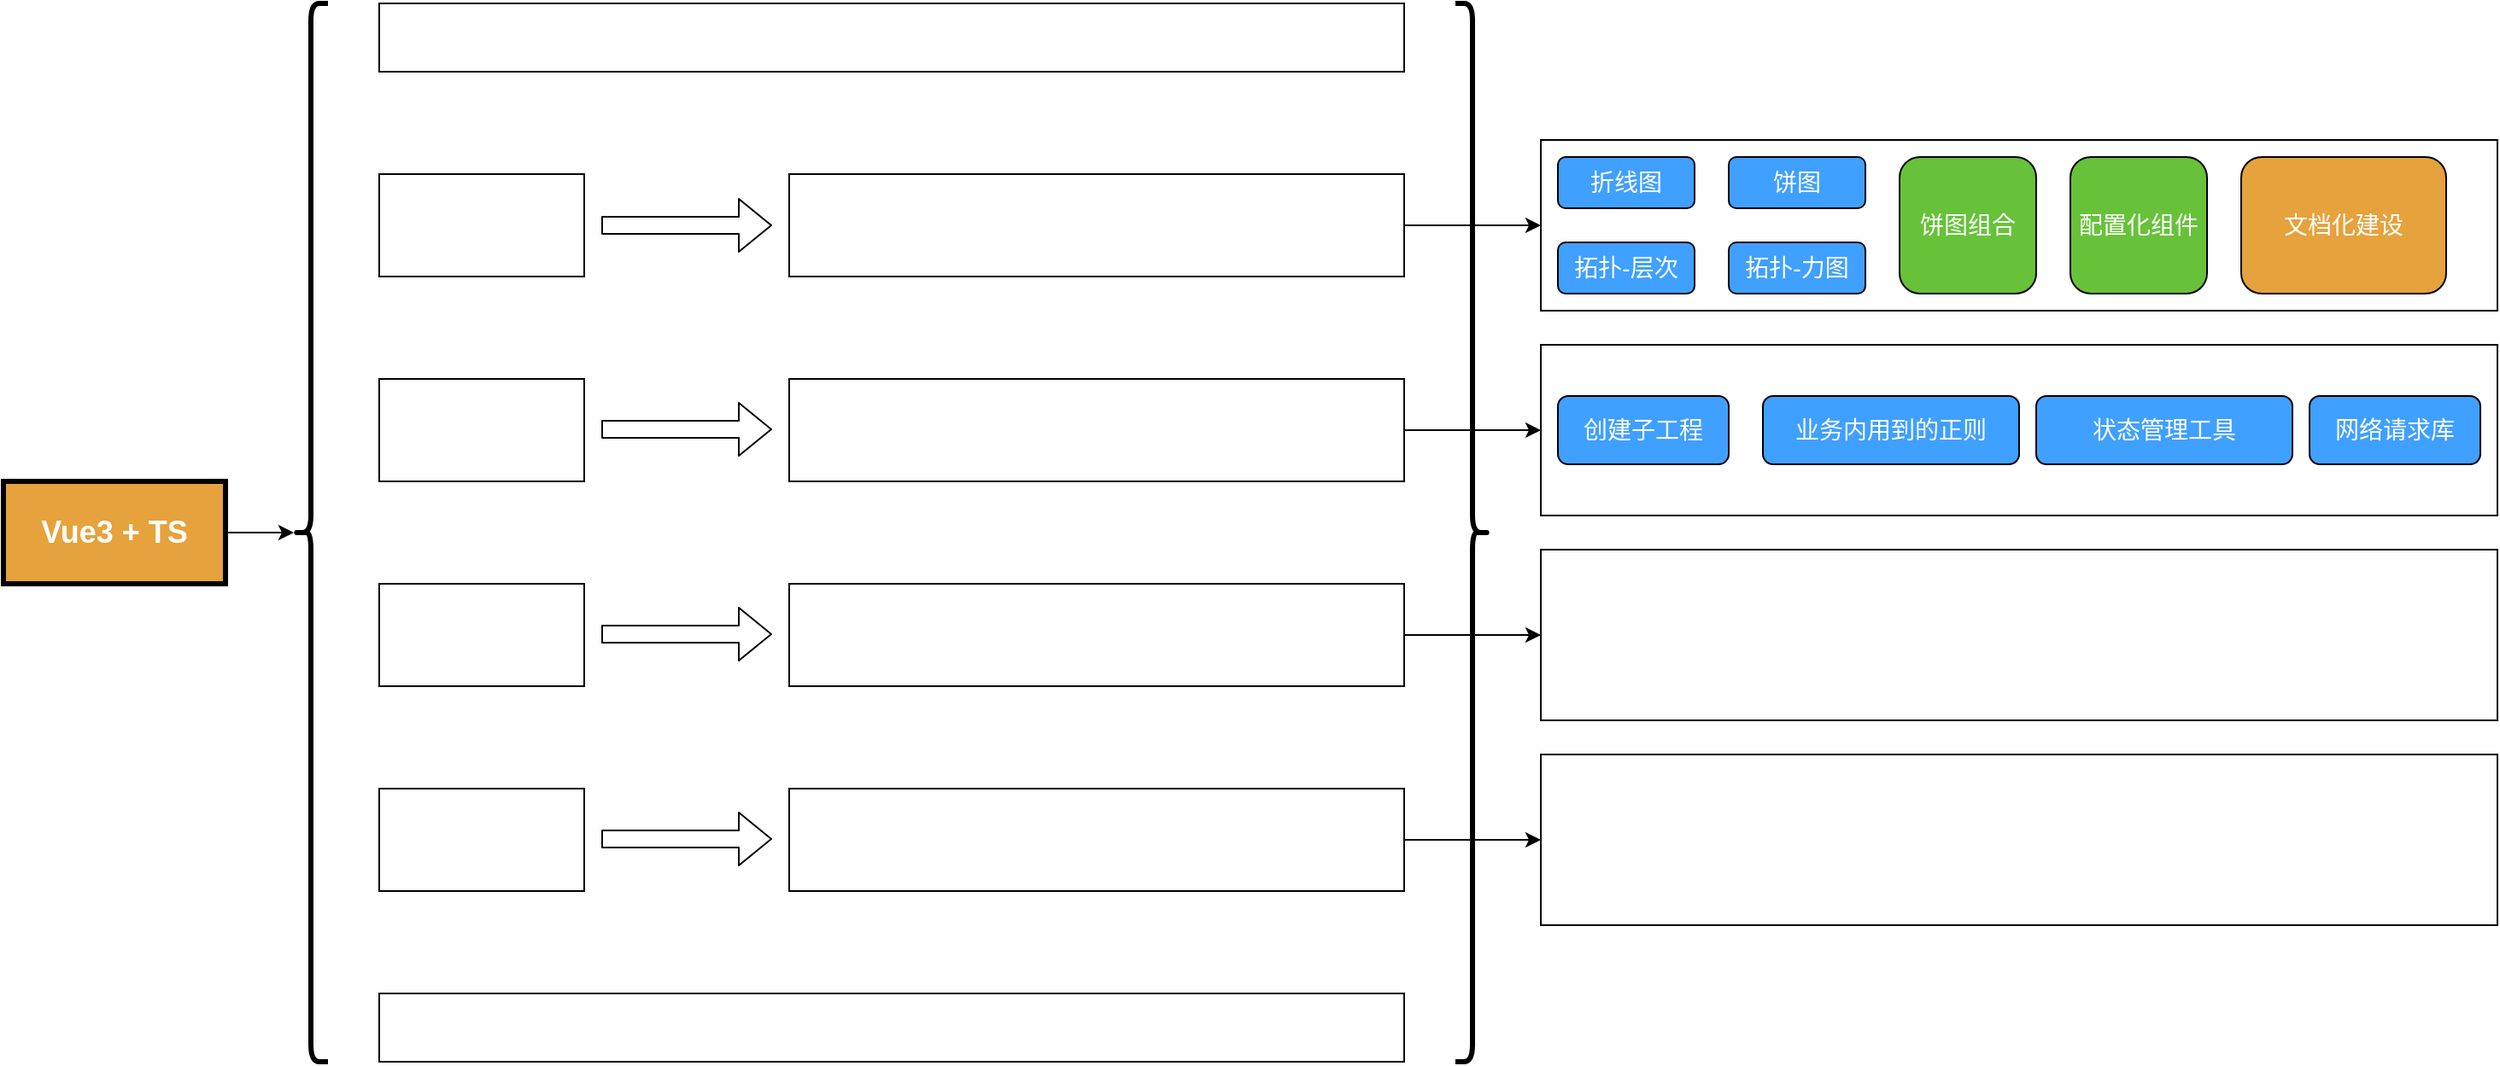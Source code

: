 <mxfile>
    <diagram id="qDe_O7FvE9Gk-fQsLIIQ" name="第 1 页">
        <mxGraphModel dx="1824" dy="778" grid="1" gridSize="10" guides="1" tooltips="1" connect="1" arrows="1" fold="1" page="1" pageScale="1" pageWidth="1600" pageHeight="900" math="0" shadow="0">
            <root>
                <mxCell id="0"/>
                <mxCell id="1" parent="0"/>
                <mxCell id="2" value="前端多资源工程" style="rounded=0;whiteSpace=wrap;html=1;fontStyle=1;fontSize=18;fontColor=#FFFFFF;" parent="1" vertex="1">
                    <mxGeometry x="300" y="10" width="600" height="40" as="geometry"/>
                </mxCell>
                <mxCell id="4" value="通用组件库" style="rounded=0;whiteSpace=wrap;html=1;fontColor=#FFFFFF;" parent="1" vertex="1">
                    <mxGeometry x="300" y="110" width="120" height="60" as="geometry"/>
                </mxCell>
                <mxCell id="5" value="前端SDK" style="rounded=0;whiteSpace=wrap;html=1;fontColor=#FFFFFF;" parent="1" vertex="1">
                    <mxGeometry x="300" y="230" width="120" height="60" as="geometry"/>
                </mxCell>
                <mxCell id="6" value="前端工程核心模板" style="rounded=0;whiteSpace=wrap;html=1;fontColor=#FFFFFF;" parent="1" vertex="1">
                    <mxGeometry x="300" y="350" width="120" height="60" as="geometry"/>
                </mxCell>
                <mxCell id="7" value="业务工程-01" style="rounded=0;whiteSpace=wrap;html=1;fontColor=#FFFFFF;" parent="1" vertex="1">
                    <mxGeometry x="300" y="470" width="120" height="60" as="geometry"/>
                </mxCell>
                <mxCell id="8" value="统一架构管理，资源复用通过依赖的方式" style="rounded=0;whiteSpace=wrap;html=1;fontStyle=1;fontSize=18;fontColor=#FFFFFF;" parent="1" vertex="1">
                    <mxGeometry x="300" y="590" width="600" height="40" as="geometry"/>
                </mxCell>
                <mxCell id="31" style="edgeStyle=none;html=1;exitX=1;exitY=0.5;exitDx=0;exitDy=0;entryX=0;entryY=0.5;entryDx=0;entryDy=0;fontSize=14;fontColor=#FFFFFF;" parent="1" source="9" target="21" edge="1">
                    <mxGeometry relative="1" as="geometry"/>
                </mxCell>
                <mxCell id="9" value="&lt;span style=&quot;font-family: 微软雅黑; font-size: 13px; background-color: rgba(255, 255, 255, 0.01);&quot;&gt;个性化的通用组件：拓扑层次布局、拓扑力图布局、波形图&lt;/span&gt;" style="rounded=0;whiteSpace=wrap;html=1;fontColor=#FFFFFF;" parent="1" vertex="1">
                    <mxGeometry x="540" y="110" width="360" height="60" as="geometry"/>
                </mxCell>
                <mxCell id="32" style="edgeStyle=none;html=1;exitX=1;exitY=0.5;exitDx=0;exitDy=0;entryX=0;entryY=0.5;entryDx=0;entryDy=0;fontSize=14;fontColor=#FFFFFF;" parent="1" source="10" target="28" edge="1">
                    <mxGeometry relative="1" as="geometry"/>
                </mxCell>
                <mxCell id="10" value="&lt;span style=&quot;font-family: 微软雅黑; font-size: 13px; background-color: rgba(255, 255, 255, 0.01);&quot;&gt;工具函数：请求库、常用正则、原生API简化、CLI等&lt;/span&gt;" style="rounded=0;whiteSpace=wrap;html=1;fontColor=#FFFFFF;" parent="1" vertex="1">
                    <mxGeometry x="540" y="230" width="360" height="60" as="geometry"/>
                </mxCell>
                <mxCell id="37" style="edgeStyle=none;html=1;exitX=1;exitY=0.5;exitDx=0;exitDy=0;entryX=0;entryY=0.5;entryDx=0;entryDy=0;fontSize=14;fontColor=#FFFFFF;" parent="1" source="11" target="36" edge="1">
                    <mxGeometry relative="1" as="geometry"/>
                </mxCell>
                <mxCell id="11" value="&lt;span style=&quot;font-family: 微软雅黑; font-size: 13px; background-color: rgba(255, 255, 255, 0.01);&quot;&gt;没有业务代码的前端工程，可快速搭建业务工程&lt;/span&gt;" style="rounded=0;whiteSpace=wrap;html=1;fontColor=#FFFFFF;" parent="1" vertex="1">
                    <mxGeometry x="540" y="350" width="360" height="60" as="geometry"/>
                </mxCell>
                <mxCell id="43" style="edgeStyle=none;html=1;exitX=1;exitY=0.5;exitDx=0;exitDy=0;entryX=0;entryY=0.5;entryDx=0;entryDy=0;fontSize=14;fontColor=#FFFFFF;" parent="1" source="12" target="42" edge="1">
                    <mxGeometry relative="1" as="geometry"/>
                </mxCell>
                <mxCell id="12" value="&lt;span style=&quot;font-family: 微软雅黑; font-size: 13px; background-color: rgba(255, 255, 255, 0.01);&quot;&gt;由核心模板创建的具体业务工程&lt;/span&gt;" style="rounded=0;whiteSpace=wrap;html=1;fontColor=#FFFFFF;" parent="1" vertex="1">
                    <mxGeometry x="540" y="470" width="360" height="60" as="geometry"/>
                </mxCell>
                <mxCell id="13" value="" style="shape=flexArrow;endArrow=classic;html=1;fontSize=18;fontColor=#FFFFFF;" parent="1" edge="1">
                    <mxGeometry width="50" height="50" relative="1" as="geometry">
                        <mxPoint x="430" y="140" as="sourcePoint"/>
                        <mxPoint x="530" y="140" as="targetPoint"/>
                    </mxGeometry>
                </mxCell>
                <mxCell id="17" value="" style="shape=flexArrow;endArrow=classic;html=1;fontSize=18;fontColor=#FFFFFF;" parent="1" edge="1">
                    <mxGeometry width="50" height="50" relative="1" as="geometry">
                        <mxPoint x="430" y="259.5" as="sourcePoint"/>
                        <mxPoint x="530" y="259.5" as="targetPoint"/>
                    </mxGeometry>
                </mxCell>
                <mxCell id="18" value="" style="shape=flexArrow;endArrow=classic;html=1;fontSize=18;fontColor=#FFFFFF;" parent="1" edge="1">
                    <mxGeometry width="50" height="50" relative="1" as="geometry">
                        <mxPoint x="430" y="379.5" as="sourcePoint"/>
                        <mxPoint x="530" y="379.5" as="targetPoint"/>
                    </mxGeometry>
                </mxCell>
                <mxCell id="19" value="" style="shape=flexArrow;endArrow=classic;html=1;fontSize=18;fontColor=#FFFFFF;" parent="1" edge="1">
                    <mxGeometry width="50" height="50" relative="1" as="geometry">
                        <mxPoint x="430" y="499.5" as="sourcePoint"/>
                        <mxPoint x="530" y="499.5" as="targetPoint"/>
                    </mxGeometry>
                </mxCell>
                <mxCell id="21" value="" style="rounded=0;whiteSpace=wrap;html=1;fontSize=18;fontColor=#FFFFFF;" parent="1" vertex="1">
                    <mxGeometry x="980" y="90" width="560" height="100" as="geometry"/>
                </mxCell>
                <mxCell id="22" value="折线图" style="rounded=1;whiteSpace=wrap;html=1;fontSize=14;fontColor=#FFFFFF;fillColor=#40A0FF;" parent="1" vertex="1">
                    <mxGeometry x="990" y="100" width="80" height="30" as="geometry"/>
                </mxCell>
                <mxCell id="23" value="饼图" style="rounded=1;whiteSpace=wrap;html=1;fontSize=14;fontColor=#FFFFFF;fillColor=#40A0FF;" parent="1" vertex="1">
                    <mxGeometry x="1090" y="100" width="80" height="30" as="geometry"/>
                </mxCell>
                <mxCell id="24" value="拓扑-层次" style="rounded=1;whiteSpace=wrap;html=1;fontSize=14;fontColor=#FFFFFF;fillColor=#40A0FF;" parent="1" vertex="1">
                    <mxGeometry x="990" y="150" width="80" height="30" as="geometry"/>
                </mxCell>
                <mxCell id="25" value="拓扑-力图" style="rounded=1;whiteSpace=wrap;html=1;fontSize=14;fontColor=#FFFFFF;fillColor=#40A0FF;" parent="1" vertex="1">
                    <mxGeometry x="1090" y="150" width="80" height="30" as="geometry"/>
                </mxCell>
                <mxCell id="26" value="配置化组件" style="rounded=1;whiteSpace=wrap;html=1;fontSize=14;fontColor=#FFFFFF;fillColor=#67C23A;" parent="1" vertex="1">
                    <mxGeometry x="1290" y="100" width="80" height="80" as="geometry"/>
                </mxCell>
                <mxCell id="27" value="饼图组合" style="rounded=1;whiteSpace=wrap;html=1;fontSize=14;fontColor=#FFFFFF;fillColor=#67C23A;" parent="1" vertex="1">
                    <mxGeometry x="1190" y="100" width="80" height="80" as="geometry"/>
                </mxCell>
                <mxCell id="28" value="" style="rounded=0;whiteSpace=wrap;html=1;fontSize=18;fontColor=#FFFFFF;" parent="1" vertex="1">
                    <mxGeometry x="980" y="210" width="560" height="100" as="geometry"/>
                </mxCell>
                <mxCell id="29" value="" style="shape=curlyBracket;whiteSpace=wrap;html=1;rounded=1;labelPosition=left;verticalLabelPosition=middle;align=right;verticalAlign=middle;fontSize=14;fontColor=#FFFFFF;fillColor=#67C23A;strokeWidth=3;" parent="1" vertex="1">
                    <mxGeometry x="250" y="10" width="20" height="620" as="geometry"/>
                </mxCell>
                <mxCell id="30" value="" style="shape=curlyBracket;whiteSpace=wrap;html=1;rounded=1;flipH=1;labelPosition=right;verticalLabelPosition=middle;align=left;verticalAlign=middle;strokeWidth=3;fontSize=14;fontColor=#FFFFFF;fillColor=#67C23A;" parent="1" vertex="1">
                    <mxGeometry x="930" y="10" width="20" height="620" as="geometry"/>
                </mxCell>
                <mxCell id="33" value="创建子工程" style="rounded=1;whiteSpace=wrap;html=1;fontSize=14;fontColor=#FFFFFF;fillColor=#40A0FF;" parent="1" vertex="1">
                    <mxGeometry x="990" y="240" width="100" height="40" as="geometry"/>
                </mxCell>
                <mxCell id="34" value="业务内用到的正则" style="rounded=1;whiteSpace=wrap;html=1;fontSize=14;fontColor=#FFFFFF;fillColor=#40A0FF;" parent="1" vertex="1">
                    <mxGeometry x="1110" y="240" width="150" height="40" as="geometry"/>
                </mxCell>
                <mxCell id="35" value="网络请求库" style="rounded=1;whiteSpace=wrap;html=1;fontSize=14;fontColor=#FFFFFF;fillColor=#40A0FF;" parent="1" vertex="1">
                    <mxGeometry x="1430" y="240" width="100" height="40" as="geometry"/>
                </mxCell>
                <mxCell id="36" value="精简的工程框架，只保留基础功能，和基本的后台布局" style="rounded=0;whiteSpace=wrap;html=1;fontSize=18;fontColor=#FFFFFF;" parent="1" vertex="1">
                    <mxGeometry x="980" y="330" width="560" height="100" as="geometry"/>
                </mxCell>
                <mxCell id="39" value="状态管理工具" style="rounded=1;whiteSpace=wrap;html=1;fontSize=14;fontColor=#FFFFFF;fillColor=#40A0FF;" parent="1" vertex="1">
                    <mxGeometry x="1270" y="240" width="150" height="40" as="geometry"/>
                </mxCell>
                <mxCell id="40" value="文档化建设" style="rounded=1;whiteSpace=wrap;html=1;fontSize=14;fontColor=#FFFFFF;fillColor=#E6A23C;" parent="1" vertex="1">
                    <mxGeometry x="1390" y="100" width="120" height="80" as="geometry"/>
                </mxCell>
                <mxCell id="42" value="具体的业务工程，可以使用基本组件直接封装为业务组件，也可以使用配置化组件，来直接生成页面" style="rounded=0;whiteSpace=wrap;html=1;fontSize=18;fontColor=#FFFFFF;" parent="1" vertex="1">
                    <mxGeometry x="980" y="450" width="560" height="100" as="geometry"/>
                </mxCell>
                <mxCell id="45" value="" style="edgeStyle=none;html=1;fontSize=18;fontColor=#FFFFFF;" parent="1" source="44" target="29" edge="1">
                    <mxGeometry relative="1" as="geometry"/>
                </mxCell>
                <mxCell id="44" value="Vue3 + TS" style="rounded=0;whiteSpace=wrap;html=1;strokeWidth=3;fontSize=18;fontColor=#FFFFFF;fillColor=#E6A23C;fontStyle=1" parent="1" vertex="1">
                    <mxGeometry x="80" y="290" width="130" height="60" as="geometry"/>
                </mxCell>
            </root>
        </mxGraphModel>
    </diagram>
</mxfile>